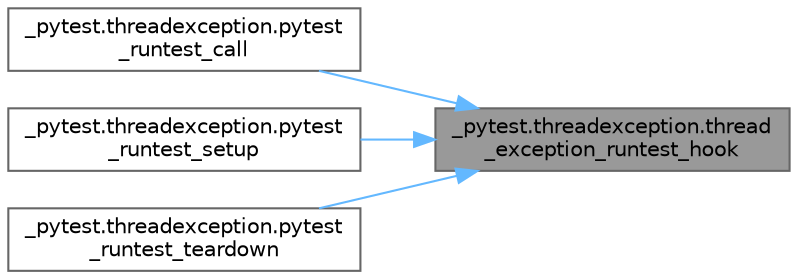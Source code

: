 digraph "_pytest.threadexception.thread_exception_runtest_hook"
{
 // LATEX_PDF_SIZE
  bgcolor="transparent";
  edge [fontname=Helvetica,fontsize=10,labelfontname=Helvetica,labelfontsize=10];
  node [fontname=Helvetica,fontsize=10,shape=box,height=0.2,width=0.4];
  rankdir="RL";
  Node1 [id="Node000001",label="_pytest.threadexception.thread\l_exception_runtest_hook",height=0.2,width=0.4,color="gray40", fillcolor="grey60", style="filled", fontcolor="black",tooltip=" "];
  Node1 -> Node2 [id="edge1_Node000001_Node000002",dir="back",color="steelblue1",style="solid",tooltip=" "];
  Node2 [id="Node000002",label="_pytest.threadexception.pytest\l_runtest_call",height=0.2,width=0.4,color="grey40", fillcolor="white", style="filled",URL="$namespace__pytest_1_1threadexception.html#acccde067ed00be13f4fb449933fc19ee",tooltip=" "];
  Node1 -> Node3 [id="edge2_Node000001_Node000003",dir="back",color="steelblue1",style="solid",tooltip=" "];
  Node3 [id="Node000003",label="_pytest.threadexception.pytest\l_runtest_setup",height=0.2,width=0.4,color="grey40", fillcolor="white", style="filled",URL="$namespace__pytest_1_1threadexception.html#aa2ccc8b9cb78ac2eed661eafce1b31c3",tooltip=" "];
  Node1 -> Node4 [id="edge3_Node000001_Node000004",dir="back",color="steelblue1",style="solid",tooltip=" "];
  Node4 [id="Node000004",label="_pytest.threadexception.pytest\l_runtest_teardown",height=0.2,width=0.4,color="grey40", fillcolor="white", style="filled",URL="$namespace__pytest_1_1threadexception.html#ad78c50f68107669263249cf182fc6aa7",tooltip=" "];
}
